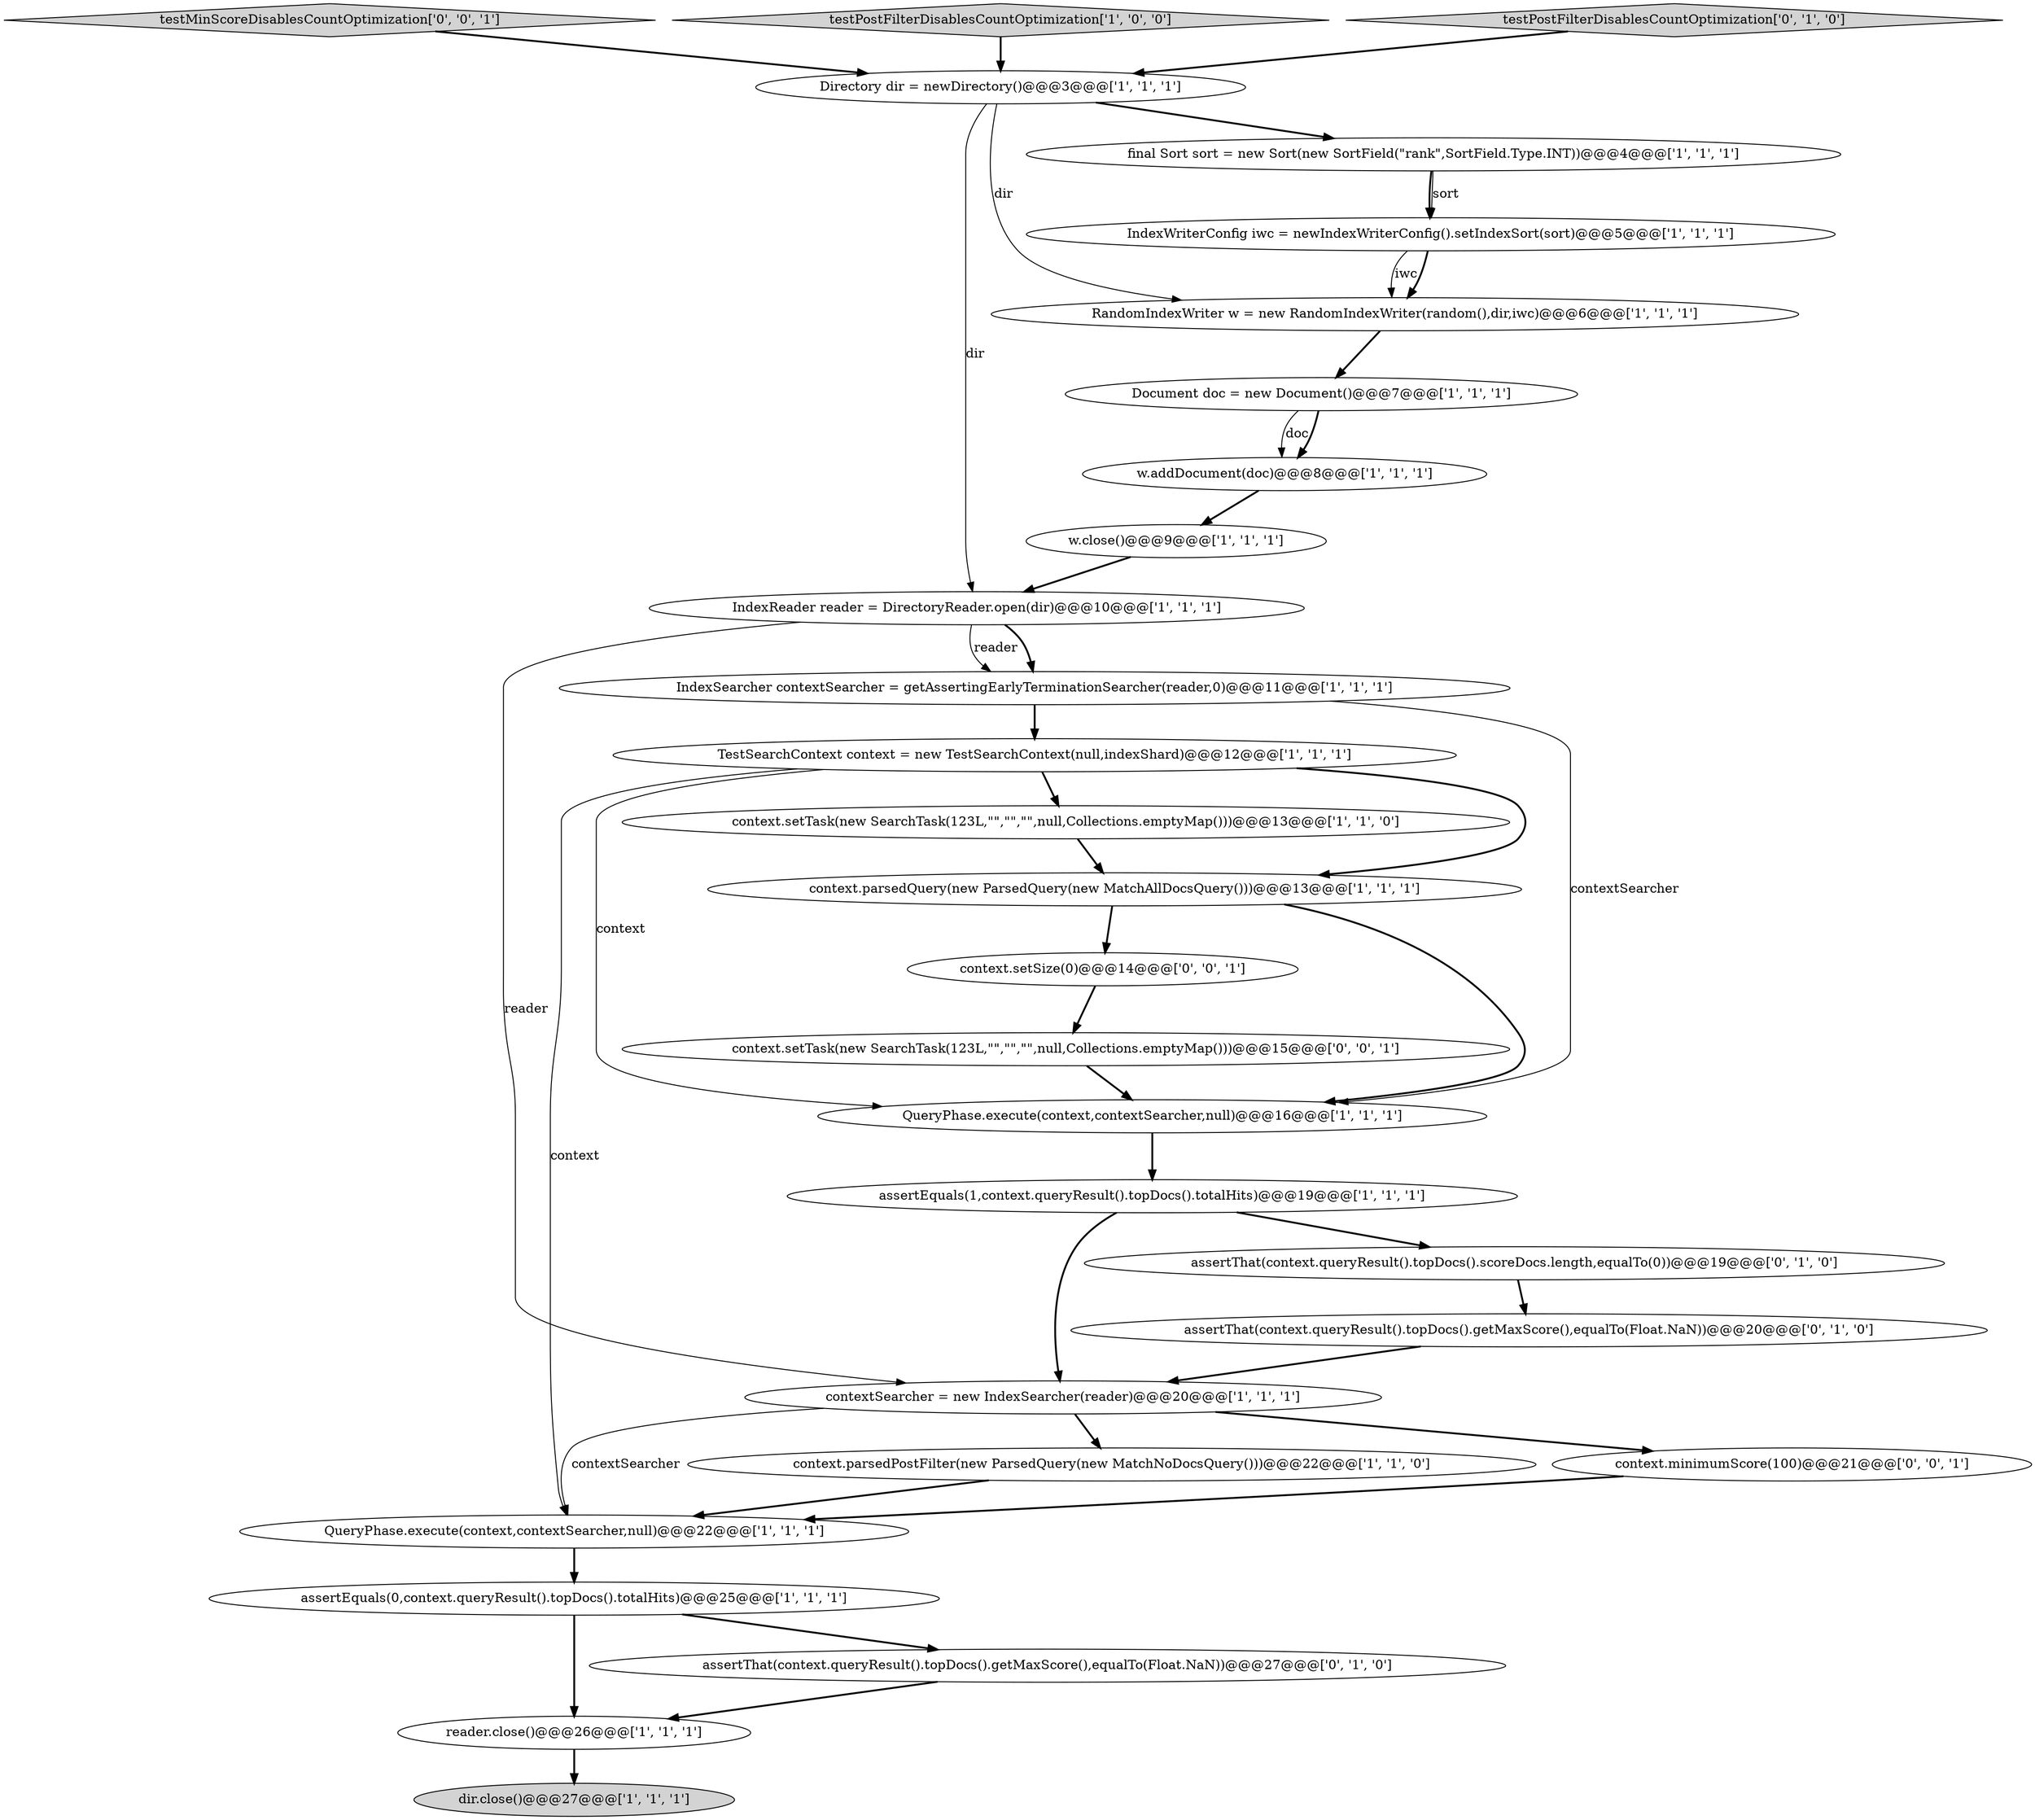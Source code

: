 digraph {
15 [style = filled, label = "context.parsedQuery(new ParsedQuery(new MatchAllDocsQuery()))@@@13@@@['1', '1', '1']", fillcolor = white, shape = ellipse image = "AAA0AAABBB1BBB"];
14 [style = filled, label = "context.parsedPostFilter(new ParsedQuery(new MatchNoDocsQuery()))@@@22@@@['1', '1', '0']", fillcolor = white, shape = ellipse image = "AAA0AAABBB1BBB"];
21 [style = filled, label = "assertThat(context.queryResult().topDocs().getMaxScore(),equalTo(Float.NaN))@@@20@@@['0', '1', '0']", fillcolor = white, shape = ellipse image = "AAA1AAABBB2BBB"];
5 [style = filled, label = "RandomIndexWriter w = new RandomIndexWriter(random(),dir,iwc)@@@6@@@['1', '1', '1']", fillcolor = white, shape = ellipse image = "AAA0AAABBB1BBB"];
6 [style = filled, label = "IndexReader reader = DirectoryReader.open(dir)@@@10@@@['1', '1', '1']", fillcolor = white, shape = ellipse image = "AAA0AAABBB1BBB"];
26 [style = filled, label = "context.setSize(0)@@@14@@@['0', '0', '1']", fillcolor = white, shape = ellipse image = "AAA0AAABBB3BBB"];
4 [style = filled, label = "TestSearchContext context = new TestSearchContext(null,indexShard)@@@12@@@['1', '1', '1']", fillcolor = white, shape = ellipse image = "AAA0AAABBB1BBB"];
3 [style = filled, label = "assertEquals(0,context.queryResult().topDocs().totalHits)@@@25@@@['1', '1', '1']", fillcolor = white, shape = ellipse image = "AAA0AAABBB1BBB"];
22 [style = filled, label = "assertThat(context.queryResult().topDocs().scoreDocs.length,equalTo(0))@@@19@@@['0', '1', '0']", fillcolor = white, shape = ellipse image = "AAA1AAABBB2BBB"];
13 [style = filled, label = "Document doc = new Document()@@@7@@@['1', '1', '1']", fillcolor = white, shape = ellipse image = "AAA0AAABBB1BBB"];
25 [style = filled, label = "testMinScoreDisablesCountOptimization['0', '0', '1']", fillcolor = lightgray, shape = diamond image = "AAA0AAABBB3BBB"];
18 [style = filled, label = "assertEquals(1,context.queryResult().topDocs().totalHits)@@@19@@@['1', '1', '1']", fillcolor = white, shape = ellipse image = "AAA0AAABBB1BBB"];
2 [style = filled, label = "QueryPhase.execute(context,contextSearcher,null)@@@16@@@['1', '1', '1']", fillcolor = white, shape = ellipse image = "AAA0AAABBB1BBB"];
0 [style = filled, label = "dir.close()@@@27@@@['1', '1', '1']", fillcolor = lightgray, shape = ellipse image = "AAA0AAABBB1BBB"];
27 [style = filled, label = "context.setTask(new SearchTask(123L,\"\",\"\",\"\",null,Collections.emptyMap()))@@@15@@@['0', '0', '1']", fillcolor = white, shape = ellipse image = "AAA0AAABBB3BBB"];
28 [style = filled, label = "context.minimumScore(100)@@@21@@@['0', '0', '1']", fillcolor = white, shape = ellipse image = "AAA0AAABBB3BBB"];
10 [style = filled, label = "w.addDocument(doc)@@@8@@@['1', '1', '1']", fillcolor = white, shape = ellipse image = "AAA0AAABBB1BBB"];
8 [style = filled, label = "Directory dir = newDirectory()@@@3@@@['1', '1', '1']", fillcolor = white, shape = ellipse image = "AAA0AAABBB1BBB"];
1 [style = filled, label = "IndexWriterConfig iwc = newIndexWriterConfig().setIndexSort(sort)@@@5@@@['1', '1', '1']", fillcolor = white, shape = ellipse image = "AAA0AAABBB1BBB"];
24 [style = filled, label = "assertThat(context.queryResult().topDocs().getMaxScore(),equalTo(Float.NaN))@@@27@@@['0', '1', '0']", fillcolor = white, shape = ellipse image = "AAA1AAABBB2BBB"];
12 [style = filled, label = "testPostFilterDisablesCountOptimization['1', '0', '0']", fillcolor = lightgray, shape = diamond image = "AAA0AAABBB1BBB"];
20 [style = filled, label = "contextSearcher = new IndexSearcher(reader)@@@20@@@['1', '1', '1']", fillcolor = white, shape = ellipse image = "AAA0AAABBB1BBB"];
16 [style = filled, label = "reader.close()@@@26@@@['1', '1', '1']", fillcolor = white, shape = ellipse image = "AAA0AAABBB1BBB"];
17 [style = filled, label = "w.close()@@@9@@@['1', '1', '1']", fillcolor = white, shape = ellipse image = "AAA0AAABBB1BBB"];
7 [style = filled, label = "context.setTask(new SearchTask(123L,\"\",\"\",\"\",null,Collections.emptyMap()))@@@13@@@['1', '1', '0']", fillcolor = white, shape = ellipse image = "AAA0AAABBB1BBB"];
9 [style = filled, label = "final Sort sort = new Sort(new SortField(\"rank\",SortField.Type.INT))@@@4@@@['1', '1', '1']", fillcolor = white, shape = ellipse image = "AAA0AAABBB1BBB"];
19 [style = filled, label = "QueryPhase.execute(context,contextSearcher,null)@@@22@@@['1', '1', '1']", fillcolor = white, shape = ellipse image = "AAA0AAABBB1BBB"];
11 [style = filled, label = "IndexSearcher contextSearcher = getAssertingEarlyTerminationSearcher(reader,0)@@@11@@@['1', '1', '1']", fillcolor = white, shape = ellipse image = "AAA0AAABBB1BBB"];
23 [style = filled, label = "testPostFilterDisablesCountOptimization['0', '1', '0']", fillcolor = lightgray, shape = diamond image = "AAA0AAABBB2BBB"];
19->3 [style = bold, label=""];
3->24 [style = bold, label=""];
13->10 [style = solid, label="doc"];
20->19 [style = solid, label="contextSearcher"];
11->4 [style = bold, label=""];
8->9 [style = bold, label=""];
4->7 [style = bold, label=""];
18->20 [style = bold, label=""];
10->17 [style = bold, label=""];
18->22 [style = bold, label=""];
4->19 [style = solid, label="context"];
6->11 [style = bold, label=""];
6->20 [style = solid, label="reader"];
16->0 [style = bold, label=""];
11->2 [style = solid, label="contextSearcher"];
28->19 [style = bold, label=""];
14->19 [style = bold, label=""];
26->27 [style = bold, label=""];
4->2 [style = solid, label="context"];
15->2 [style = bold, label=""];
5->13 [style = bold, label=""];
8->5 [style = solid, label="dir"];
1->5 [style = solid, label="iwc"];
6->11 [style = solid, label="reader"];
2->18 [style = bold, label=""];
21->20 [style = bold, label=""];
17->6 [style = bold, label=""];
24->16 [style = bold, label=""];
15->26 [style = bold, label=""];
23->8 [style = bold, label=""];
20->28 [style = bold, label=""];
25->8 [style = bold, label=""];
7->15 [style = bold, label=""];
22->21 [style = bold, label=""];
3->16 [style = bold, label=""];
13->10 [style = bold, label=""];
4->15 [style = bold, label=""];
20->14 [style = bold, label=""];
9->1 [style = bold, label=""];
12->8 [style = bold, label=""];
8->6 [style = solid, label="dir"];
9->1 [style = solid, label="sort"];
27->2 [style = bold, label=""];
1->5 [style = bold, label=""];
}
